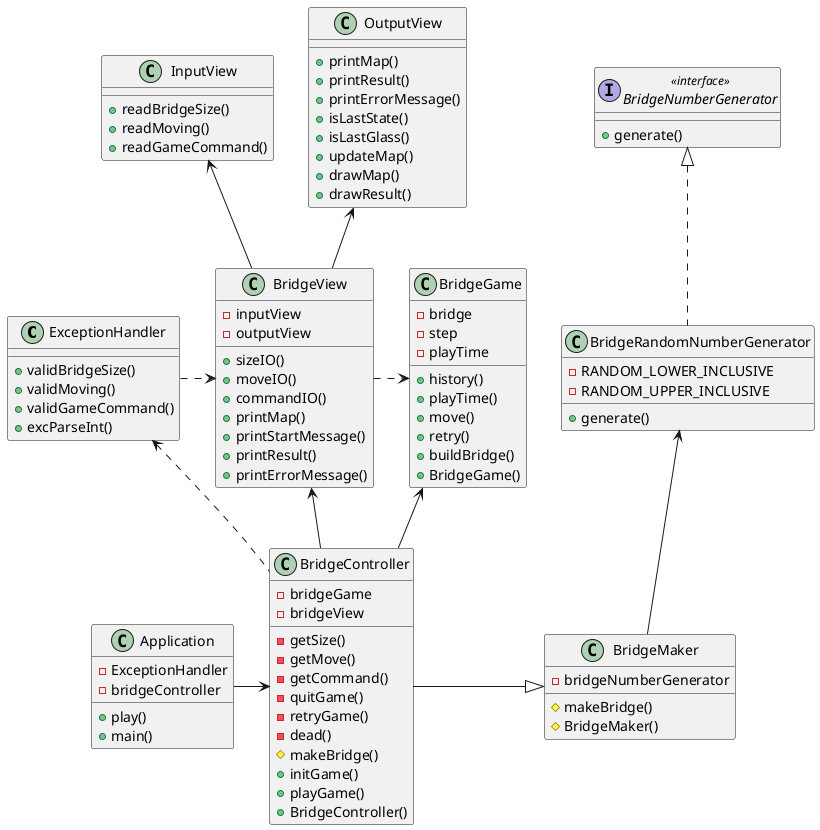 @startuml

class ExceptionHandler
class BridgeGame
class BridgeController
class BridgeMaker
class BridgeNumberGenerator
class BridgeRandomNumberGenerator
class InputView
class OutputView
class Application


BridgeController -up-> BridgeGame

BridgeController -up-> BridgeView
BridgeController -right-|> BridgeMaker


BridgeView -up-> OutputView
BridgeView -up-> InputView

BridgeRandomNumberGenerator .up.|> BridgeNumberGenerator
BridgeMaker -up-> BridgeRandomNumberGenerator

Application -right-> BridgeController
ExceptionHandler .right.> BridgeView
BridgeController .up.> ExceptionHandler
BridgeView .right.> BridgeGame


class Application{
    - ExceptionHandler
    - bridgeController
    + play()
    + main()
}

class BridgeGame{
    - bridge
    - step
    - playTime
    + history()
    + playTime()
    + move()
    + retry()
    + buildBridge()
    + BridgeGame()
}

class BridgeController{
    - bridgeGame
    - bridgeView

    - getSize()
    - getMove()
    - getCommand()
    - quitGame()
    - retryGame()
    - dead()
    # makeBridge()
    + initGame()
    + playGame()
    + BridgeController()
}

class BridgeMaker{
    - bridgeNumberGenerator
    # makeBridge()
    # BridgeMaker()
}

interface BridgeNumberGenerator <<interface>>{
    + generate()
}

class BridgeRandomNumberGenerator{
    - RANDOM_LOWER_INCLUSIVE
    - RANDOM_UPPER_INCLUSIVE
    + generate()
}

class BridgeView{
    - inputView
    - outputView
    + sizeIO()
    + moveIO()
    + commandIO()
    + printMap()
    + printStartMessage()
    + printResult()
    + printErrorMessage()
}

class InputView{
    + readBridgeSize()
    + readMoving()
    + readGameCommand()
}

class OutputView{
    + printMap()
    + printResult()
    + printErrorMessage()
    + isLastState()
    + isLastGlass()
    + updateMap()
    + drawMap()
    + drawResult()
}

class ExceptionHandler{
    + validBridgeSize()
    + validMoving()
    + validGameCommand()
    + excParseInt()
}



@enduml

